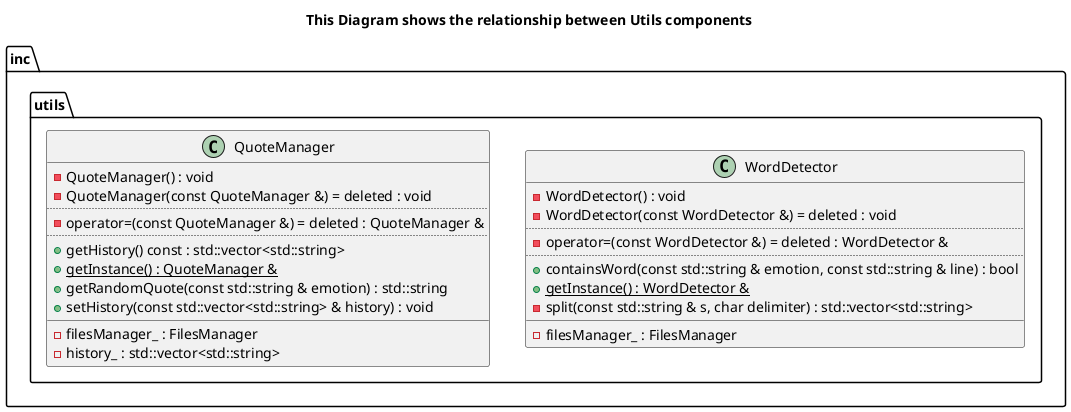 @startuml
title This Diagram shows the relationship between Utils components
package [inc] as C_0000392941554902932752 {
package [utils] as C_0002155265323244072197 {
class "WordDetector" as C_0001438220128157988994
class C_0001438220128157988994 {
-WordDetector() : void
-WordDetector(const WordDetector &) = deleted : void
..
-operator=(const WordDetector &) = deleted : WordDetector &
..
+containsWord(const std::string & emotion, const std::string & line) : bool
{static} +getInstance() : WordDetector &
-split(const std::string & s, char delimiter) : std::vector<std::string>
__
-filesManager_ : FilesManager
}
class "QuoteManager" as C_0002087532763571426051
class C_0002087532763571426051 {
-QuoteManager() : void
-QuoteManager(const QuoteManager &) = deleted : void
..
-operator=(const QuoteManager &) = deleted : QuoteManager &
..
+getHistory() const : std::vector<std::string>
{static} +getInstance() : QuoteManager &
+getRandomQuote(const std::string & emotion) : std::string
+setHistory(const std::vector<std::string> & history) : void
__
-filesManager_ : FilesManager
-history_ : std::vector<std::string>
}
}
}

'Generated with clang-uml, version 0.5.2
'LLVM version clang version 18.1.1 (https://github.com/llvm/llvm-project.git dba2a75e9c7ef81fe84774ba5eee5e67e01d801a)
@enduml
